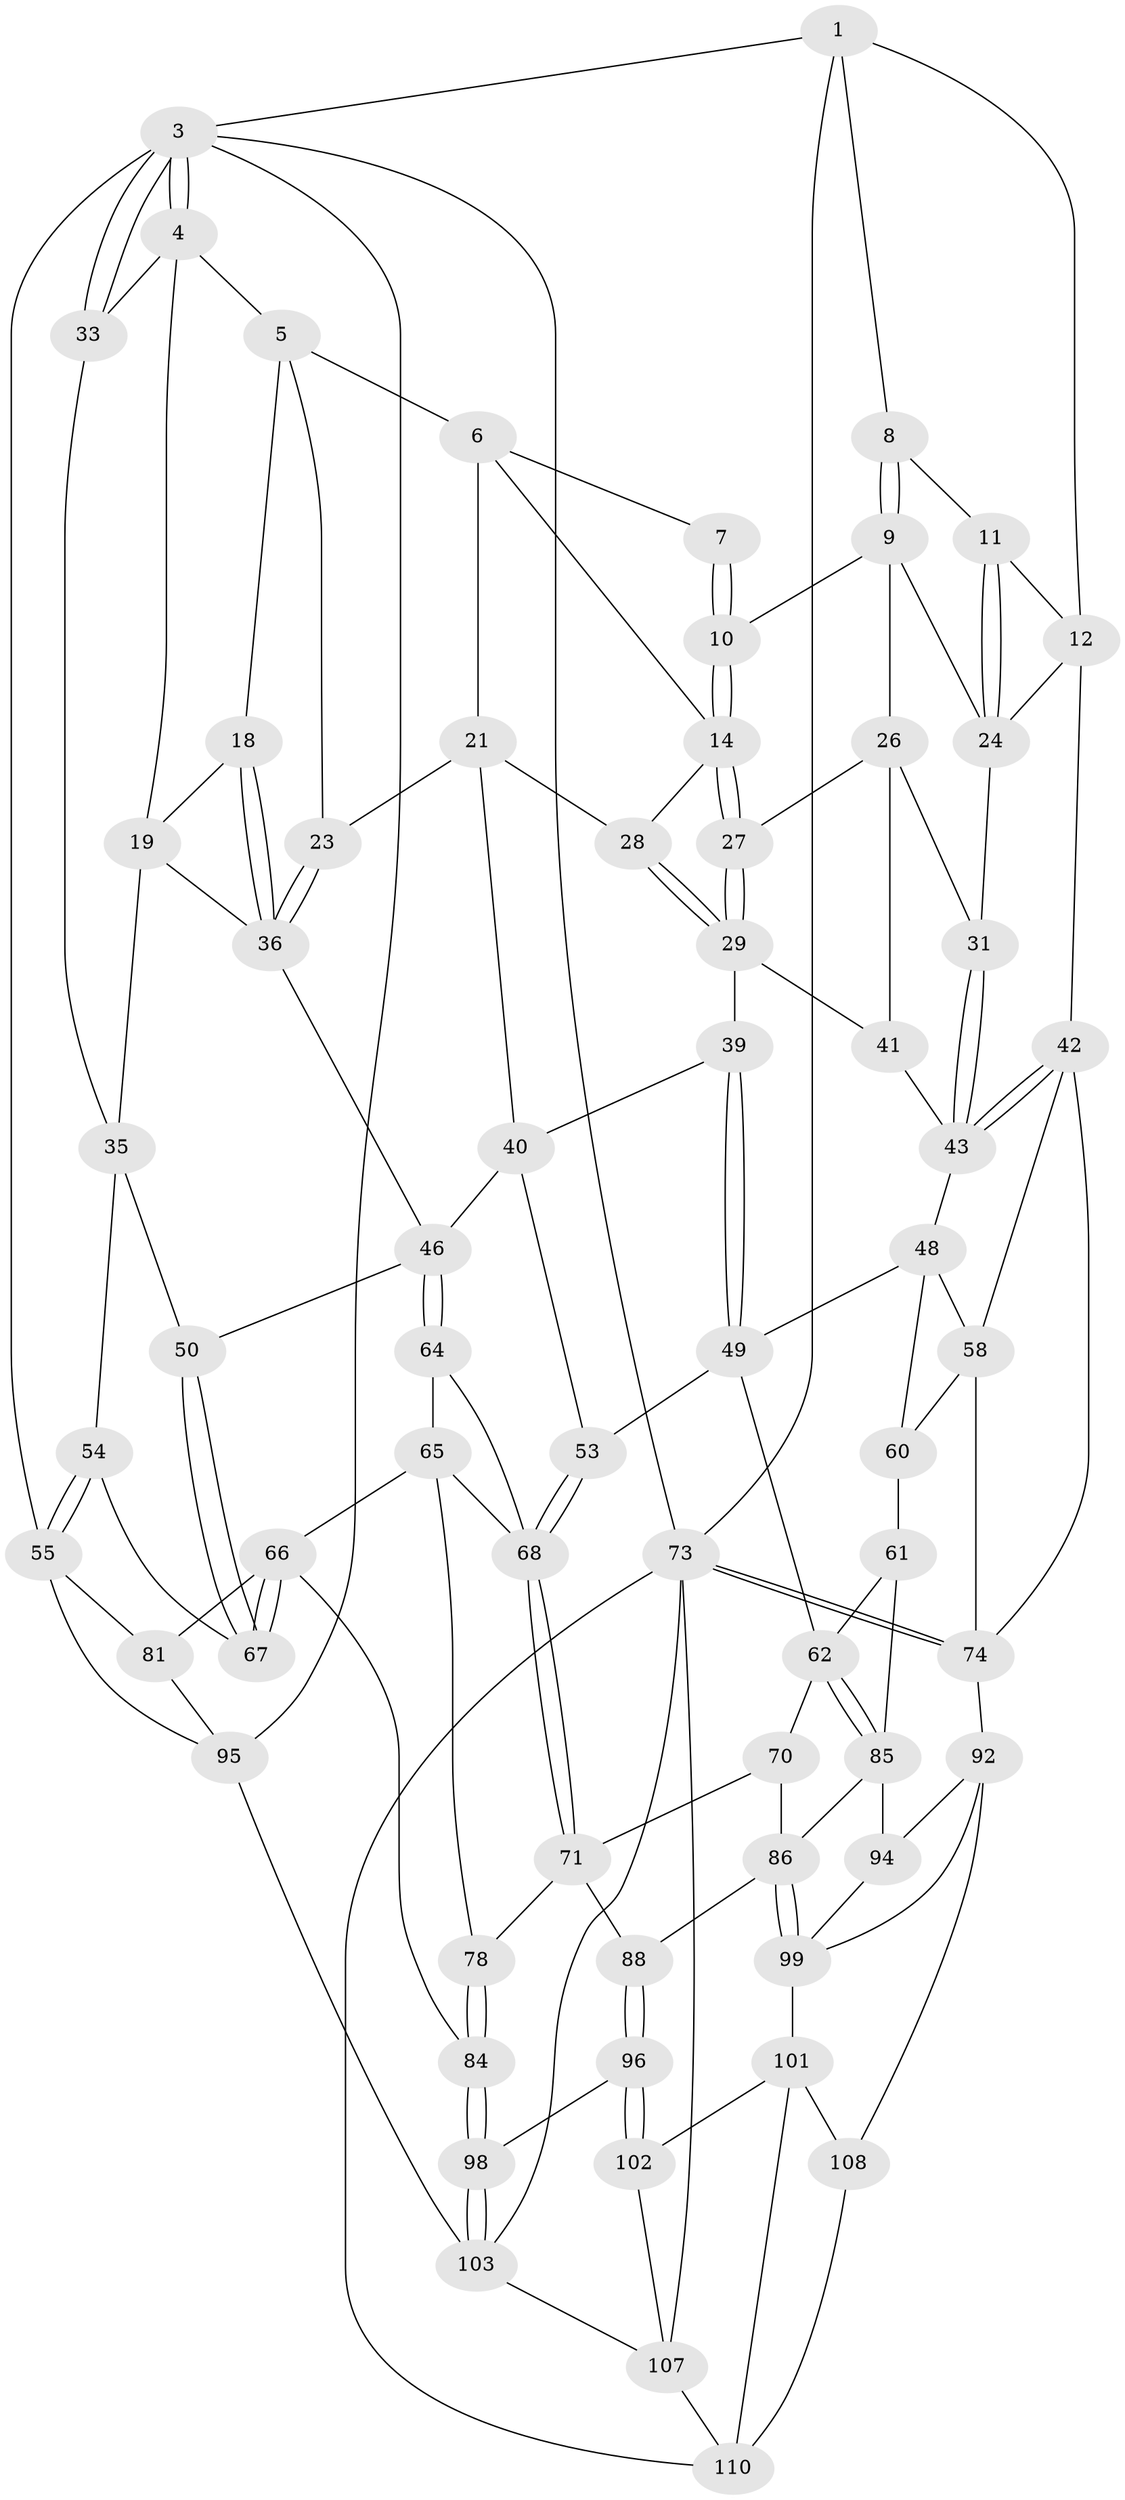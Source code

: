 // original degree distribution, {3: 0.035398230088495575, 6: 0.17699115044247787, 4: 0.168141592920354, 5: 0.6194690265486725}
// Generated by graph-tools (version 1.1) at 2025/42/03/06/25 10:42:31]
// undirected, 68 vertices, 151 edges
graph export_dot {
graph [start="1"]
  node [color=gray90,style=filled];
  1 [pos="+0.7689631172513469+0",super="+2"];
  3 [pos="+0+0",super="+56"];
  4 [pos="+0.3279802065073179+0",super="+20"];
  5 [pos="+0.3327477529858929+0",super="+17"];
  6 [pos="+0.4070926596820912+0",super="+16"];
  7 [pos="+0.483691639894891+0"];
  8 [pos="+0.7694670094262556+0"];
  9 [pos="+0.6980093760588854+0.04096961557898334",super="+25"];
  10 [pos="+0.6324264374597866+0.06856000583793766"];
  11 [pos="+0.8630049458708303+0.025124461906177085"];
  12 [pos="+0.9681135644031198+0.08569038117423677",super="+13"];
  14 [pos="+0.6043482225165395+0.08361975049946337",super="+15"];
  18 [pos="+0.1463914802532207+0.12889717196787323"];
  19 [pos="+0.10602092554613793+0.12113266070941348",super="+34"];
  21 [pos="+0.46382291760525907+0.17362000422022908",super="+22"];
  23 [pos="+0.35385523656220685+0.2205625984665591"];
  24 [pos="+0.8134160757383253+0.12589276520714116",super="+30"];
  26 [pos="+0.6937465652600507+0.16870141999598912",super="+32"];
  27 [pos="+0.6391607536658311+0.1972972867209474"];
  28 [pos="+0.5474332227466937+0.19550880217806155"];
  29 [pos="+0.6157982331667563+0.2370867379204423",super="+38"];
  31 [pos="+0.830200468311011+0.20087864832176622"];
  33 [pos="+0+0"];
  35 [pos="+0+0.26478007034510825",super="+51"];
  36 [pos="+0.210325372965477+0.32466477315907954",super="+37"];
  39 [pos="+0.6081166868056889+0.3294014384493909"];
  40 [pos="+0.4830399278847403+0.3881483715409934",super="+45"];
  41 [pos="+0.7957729377710899+0.24858104653430393"];
  42 [pos="+1+0.3315645562955001",super="+57"];
  43 [pos="+1+0.33007362644575056",super="+44"];
  46 [pos="+0.45149317868263544+0.45984307427461313",super="+47"];
  48 [pos="+0.7848276672698364+0.43969485910617095",super="+59"];
  49 [pos="+0.7637081283558527+0.44492257761700355",super="+52"];
  50 [pos="+0.16067233625087818+0.45899450131663017"];
  53 [pos="+0.5688783518294026+0.5170316321122896"];
  54 [pos="+0+0.636417945359783"];
  55 [pos="+0+0.6584265316060391",super="+80"];
  58 [pos="+0.8946691754364188+0.5846989591850253",super="+75"];
  60 [pos="+0.8448042228182601+0.6205230477207446",super="+76"];
  61 [pos="+0.77563998701204+0.6691293280518785",super="+89"];
  62 [pos="+0.7403877662229146+0.6631191959222323",super="+63"];
  64 [pos="+0.44738964919552243+0.4708011142706758"];
  65 [pos="+0.3192928209728872+0.5802718214499815",super="+72"];
  66 [pos="+0.24768039610740936+0.6010195372063758",super="+82"];
  67 [pos="+0.24052194965339285+0.5960488487556096",super="+79"];
  68 [pos="+0.586174336036154+0.6121970630633349",super="+69"];
  70 [pos="+0.6834834006575483+0.6357890178673924"];
  71 [pos="+0.6017278052352735+0.6400215373053857",super="+77"];
  73 [pos="+1+1",super="+113"];
  74 [pos="+1+0.8304640620160499",super="+91"];
  78 [pos="+0.43889451750184216+0.7048651495803369"];
  81 [pos="+0.15891616271862766+0.6634786996479787",super="+83"];
  84 [pos="+0.36417583084990585+0.7685449521603935"];
  85 [pos="+0.7166979420472598+0.7438580903065259",super="+90"];
  86 [pos="+0.6995470654472101+0.7682045378091641",super="+87"];
  88 [pos="+0.5689314302575244+0.7513484832148479"];
  92 [pos="+0.8593441432232692+0.8881299266288919",super="+93"];
  94 [pos="+0.8229428431719257+0.8317343457653629"];
  95 [pos="+0.19197980125369718+0.8039256941758485",super="+105"];
  96 [pos="+0.5719196345695904+0.8264967484270884",super="+97"];
  98 [pos="+0.37330268631268027+0.798443890736551"];
  99 [pos="+0.7014567618138038+0.7900078585697268",super="+100"];
  101 [pos="+0.64883392829268+0.8815648995273326",super="+109"];
  102 [pos="+0.576392014849067+0.8339897611391179",super="+106"];
  103 [pos="+0.37330062378182177+0.798452997224751",super="+104"];
  107 [pos="+0.4817269409854882+1",super="+111"];
  108 [pos="+0.8519679591701671+0.9073606887812098"];
  110 [pos="+0.5846716943893182+1",super="+112"];
  1 -- 8;
  1 -- 73;
  1 -- 3;
  1 -- 12;
  3 -- 4;
  3 -- 4;
  3 -- 33;
  3 -- 33;
  3 -- 55;
  3 -- 95;
  3 -- 73;
  4 -- 5;
  4 -- 33;
  4 -- 19;
  5 -- 6;
  5 -- 18;
  5 -- 23;
  6 -- 7;
  6 -- 21;
  6 -- 14;
  7 -- 10;
  7 -- 10;
  8 -- 9;
  8 -- 9;
  8 -- 11;
  9 -- 10;
  9 -- 24;
  9 -- 26;
  10 -- 14;
  10 -- 14;
  11 -- 12;
  11 -- 24;
  11 -- 24;
  12 -- 24;
  12 -- 42;
  14 -- 27;
  14 -- 27;
  14 -- 28;
  18 -- 19;
  18 -- 36;
  18 -- 36;
  19 -- 35;
  19 -- 36;
  21 -- 28;
  21 -- 40;
  21 -- 23;
  23 -- 36;
  23 -- 36;
  24 -- 31;
  26 -- 27;
  26 -- 41;
  26 -- 31;
  27 -- 29;
  27 -- 29;
  28 -- 29;
  28 -- 29;
  29 -- 41;
  29 -- 39;
  31 -- 43;
  31 -- 43;
  33 -- 35;
  35 -- 50;
  35 -- 54;
  36 -- 46;
  39 -- 40;
  39 -- 49;
  39 -- 49;
  40 -- 53;
  40 -- 46;
  41 -- 43;
  42 -- 43;
  42 -- 43;
  42 -- 58;
  42 -- 74;
  43 -- 48;
  46 -- 64;
  46 -- 64;
  46 -- 50;
  48 -- 49;
  48 -- 58;
  48 -- 60;
  49 -- 53;
  49 -- 62;
  50 -- 67;
  50 -- 67;
  53 -- 68;
  53 -- 68;
  54 -- 55;
  54 -- 55;
  54 -- 67;
  55 -- 81;
  55 -- 95;
  58 -- 60;
  58 -- 74;
  60 -- 61 [weight=2];
  61 -- 62;
  61 -- 85;
  62 -- 85;
  62 -- 85;
  62 -- 70;
  64 -- 65;
  64 -- 68;
  65 -- 66;
  65 -- 78;
  65 -- 68;
  66 -- 67;
  66 -- 67;
  66 -- 84;
  66 -- 81;
  68 -- 71;
  68 -- 71;
  70 -- 71;
  70 -- 86;
  71 -- 88;
  71 -- 78;
  73 -- 74;
  73 -- 74;
  73 -- 110;
  73 -- 107;
  73 -- 103;
  74 -- 92;
  78 -- 84;
  78 -- 84;
  81 -- 95;
  84 -- 98;
  84 -- 98;
  85 -- 86;
  85 -- 94;
  86 -- 99;
  86 -- 99;
  86 -- 88;
  88 -- 96;
  88 -- 96;
  92 -- 108;
  92 -- 94;
  92 -- 99;
  94 -- 99;
  95 -- 103;
  96 -- 102 [weight=2];
  96 -- 102;
  96 -- 98;
  98 -- 103;
  98 -- 103;
  99 -- 101;
  101 -- 102;
  101 -- 108;
  101 -- 110;
  102 -- 107;
  103 -- 107;
  107 -- 110;
  108 -- 110;
}
